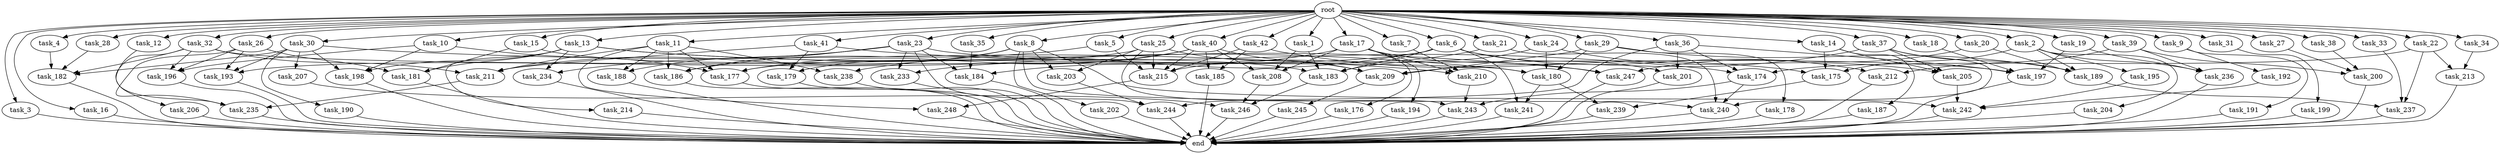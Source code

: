 digraph G {
  root [size="0.000000"];
  task_1 [size="1.024000"];
  task_2 [size="1.024000"];
  task_3 [size="1.024000"];
  task_4 [size="1.024000"];
  task_5 [size="1.024000"];
  task_6 [size="1.024000"];
  task_7 [size="1.024000"];
  task_8 [size="1.024000"];
  task_9 [size="1.024000"];
  task_10 [size="1.024000"];
  task_11 [size="1.024000"];
  task_12 [size="1.024000"];
  task_13 [size="1.024000"];
  task_14 [size="1.024000"];
  task_15 [size="1.024000"];
  task_16 [size="1.024000"];
  task_17 [size="1.024000"];
  task_18 [size="1.024000"];
  task_19 [size="1.024000"];
  task_20 [size="1.024000"];
  task_21 [size="1.024000"];
  task_22 [size="1.024000"];
  task_23 [size="1.024000"];
  task_24 [size="1.024000"];
  task_25 [size="1.024000"];
  task_26 [size="1.024000"];
  task_27 [size="1.024000"];
  task_28 [size="1.024000"];
  task_29 [size="1.024000"];
  task_30 [size="1.024000"];
  task_31 [size="1.024000"];
  task_32 [size="1.024000"];
  task_33 [size="1.024000"];
  task_34 [size="1.024000"];
  task_35 [size="1.024000"];
  task_36 [size="1.024000"];
  task_37 [size="1.024000"];
  task_38 [size="1.024000"];
  task_39 [size="1.024000"];
  task_40 [size="1.024000"];
  task_41 [size="1.024000"];
  task_42 [size="1.024000"];
  task_174 [size="601295421.440000"];
  task_175 [size="1056561954.816000"];
  task_176 [size="34359738.368000"];
  task_177 [size="1735166787.584000"];
  task_178 [size="549755813.888000"];
  task_179 [size="352187318.272000"];
  task_180 [size="2044404432.896000"];
  task_181 [size="1417339207.680000"];
  task_182 [size="1348619730.944000"];
  task_183 [size="1726576852.992000"];
  task_184 [size="558345748.480000"];
  task_185 [size="1116691496.960000"];
  task_186 [size="1151051235.328000"];
  task_187 [size="214748364.800000"];
  task_188 [size="730144440.320000"];
  task_189 [size="1314259992.576000"];
  task_190 [size="549755813.888000"];
  task_191 [size="77309411.328000"];
  task_192 [size="77309411.328000"];
  task_193 [size="1391569403.904000"];
  task_194 [size="34359738.368000"];
  task_195 [size="420906795.008000"];
  task_196 [size="944892805.120000"];
  task_197 [size="1116691496.960000"];
  task_198 [size="1717986918.400000"];
  task_199 [size="549755813.888000"];
  task_200 [size="326417514.496000"];
  task_201 [size="386547056.640000"];
  task_202 [size="137438953.472000"];
  task_203 [size="558345748.480000"];
  task_204 [size="420906795.008000"];
  task_205 [size="944892805.120000"];
  task_206 [size="214748364.800000"];
  task_207 [size="549755813.888000"];
  task_208 [size="1589137899.520000"];
  task_209 [size="1975684956.160000"];
  task_210 [size="798863917.056000"];
  task_211 [size="987842478.080000"];
  task_212 [size="386547056.640000"];
  task_213 [size="446676598.784000"];
  task_214 [size="858993459.200000"];
  task_215 [size="2267742732.288000"];
  task_233 [size="1005022347.264000"];
  task_234 [size="1168231104.512000"];
  task_235 [size="764504178.688000"];
  task_236 [size="532575944.704000"];
  task_237 [size="1039382085.632000"];
  task_238 [size="730144440.320000"];
  task_239 [size="730144440.320000"];
  task_240 [size="1065151889.408000"];
  task_241 [size="618475290.624000"];
  task_242 [size="1443109011.456000"];
  task_243 [size="1039382085.632000"];
  task_244 [size="463856467.968000"];
  task_245 [size="549755813.888000"];
  task_246 [size="661424963.584000"];
  task_247 [size="927712935.936000"];
  task_248 [size="558345748.480000"];
  end [size="0.000000"];

  root -> task_1 [size="1.000000"];
  root -> task_2 [size="1.000000"];
  root -> task_3 [size="1.000000"];
  root -> task_4 [size="1.000000"];
  root -> task_5 [size="1.000000"];
  root -> task_6 [size="1.000000"];
  root -> task_7 [size="1.000000"];
  root -> task_8 [size="1.000000"];
  root -> task_9 [size="1.000000"];
  root -> task_10 [size="1.000000"];
  root -> task_11 [size="1.000000"];
  root -> task_12 [size="1.000000"];
  root -> task_13 [size="1.000000"];
  root -> task_14 [size="1.000000"];
  root -> task_15 [size="1.000000"];
  root -> task_16 [size="1.000000"];
  root -> task_17 [size="1.000000"];
  root -> task_18 [size="1.000000"];
  root -> task_19 [size="1.000000"];
  root -> task_20 [size="1.000000"];
  root -> task_21 [size="1.000000"];
  root -> task_22 [size="1.000000"];
  root -> task_23 [size="1.000000"];
  root -> task_24 [size="1.000000"];
  root -> task_25 [size="1.000000"];
  root -> task_26 [size="1.000000"];
  root -> task_27 [size="1.000000"];
  root -> task_28 [size="1.000000"];
  root -> task_29 [size="1.000000"];
  root -> task_30 [size="1.000000"];
  root -> task_31 [size="1.000000"];
  root -> task_32 [size="1.000000"];
  root -> task_33 [size="1.000000"];
  root -> task_34 [size="1.000000"];
  root -> task_35 [size="1.000000"];
  root -> task_36 [size="1.000000"];
  root -> task_37 [size="1.000000"];
  root -> task_38 [size="1.000000"];
  root -> task_39 [size="1.000000"];
  root -> task_40 [size="1.000000"];
  root -> task_41 [size="1.000000"];
  root -> task_42 [size="1.000000"];
  task_1 -> task_183 [size="838860800.000000"];
  task_1 -> task_208 [size="838860800.000000"];
  task_2 -> task_175 [size="411041792.000000"];
  task_2 -> task_189 [size="411041792.000000"];
  task_2 -> task_195 [size="411041792.000000"];
  task_2 -> task_204 [size="411041792.000000"];
  task_2 -> task_236 [size="411041792.000000"];
  task_3 -> end [size="1.000000"];
  task_4 -> task_182 [size="536870912.000000"];
  task_5 -> task_186 [size="411041792.000000"];
  task_5 -> task_215 [size="411041792.000000"];
  task_6 -> task_177 [size="301989888.000000"];
  task_6 -> task_183 [size="301989888.000000"];
  task_6 -> task_201 [size="301989888.000000"];
  task_6 -> task_212 [size="301989888.000000"];
  task_6 -> task_238 [size="301989888.000000"];
  task_6 -> task_241 [size="301989888.000000"];
  task_7 -> task_210 [size="209715200.000000"];
  task_8 -> task_179 [size="134217728.000000"];
  task_8 -> task_202 [size="134217728.000000"];
  task_8 -> task_203 [size="134217728.000000"];
  task_8 -> task_211 [size="134217728.000000"];
  task_8 -> task_240 [size="134217728.000000"];
  task_8 -> task_242 [size="134217728.000000"];
  task_9 -> task_191 [size="75497472.000000"];
  task_9 -> task_192 [size="75497472.000000"];
  task_10 -> task_177 [size="301989888.000000"];
  task_10 -> task_196 [size="301989888.000000"];
  task_10 -> task_198 [size="301989888.000000"];
  task_11 -> task_177 [size="411041792.000000"];
  task_11 -> task_186 [size="411041792.000000"];
  task_11 -> task_188 [size="411041792.000000"];
  task_11 -> task_211 [size="411041792.000000"];
  task_11 -> task_238 [size="411041792.000000"];
  task_11 -> task_248 [size="411041792.000000"];
  task_12 -> task_235 [size="33554432.000000"];
  task_13 -> task_180 [size="838860800.000000"];
  task_13 -> task_181 [size="838860800.000000"];
  task_13 -> task_198 [size="838860800.000000"];
  task_13 -> task_214 [size="838860800.000000"];
  task_13 -> task_234 [size="838860800.000000"];
  task_13 -> task_247 [size="838860800.000000"];
  task_14 -> task_175 [size="209715200.000000"];
  task_14 -> task_187 [size="209715200.000000"];
  task_14 -> task_205 [size="209715200.000000"];
  task_15 -> task_181 [size="134217728.000000"];
  task_15 -> task_183 [size="134217728.000000"];
  task_16 -> end [size="1.000000"];
  task_17 -> task_176 [size="33554432.000000"];
  task_17 -> task_184 [size="33554432.000000"];
  task_17 -> task_194 [size="33554432.000000"];
  task_17 -> task_208 [size="33554432.000000"];
  task_17 -> task_210 [size="33554432.000000"];
  task_17 -> task_247 [size="33554432.000000"];
  task_18 -> task_197 [size="679477248.000000"];
  task_19 -> task_197 [size="33554432.000000"];
  task_19 -> task_236 [size="33554432.000000"];
  task_20 -> task_189 [size="33554432.000000"];
  task_20 -> task_247 [size="33554432.000000"];
  task_21 -> task_215 [size="301989888.000000"];
  task_21 -> task_240 [size="301989888.000000"];
  task_22 -> task_174 [size="301989888.000000"];
  task_22 -> task_213 [size="301989888.000000"];
  task_22 -> task_237 [size="301989888.000000"];
  task_23 -> task_184 [size="301989888.000000"];
  task_23 -> task_186 [size="301989888.000000"];
  task_23 -> task_188 [size="301989888.000000"];
  task_23 -> task_197 [size="301989888.000000"];
  task_23 -> task_233 [size="301989888.000000"];
  task_23 -> task_234 [size="301989888.000000"];
  task_23 -> task_244 [size="301989888.000000"];
  task_24 -> task_180 [size="411041792.000000"];
  task_24 -> task_183 [size="411041792.000000"];
  task_24 -> task_205 [size="411041792.000000"];
  task_25 -> task_193 [size="411041792.000000"];
  task_25 -> task_203 [size="411041792.000000"];
  task_25 -> task_209 [size="411041792.000000"];
  task_25 -> task_215 [size="411041792.000000"];
  task_25 -> task_243 [size="411041792.000000"];
  task_26 -> task_181 [size="411041792.000000"];
  task_26 -> task_193 [size="411041792.000000"];
  task_26 -> task_196 [size="411041792.000000"];
  task_26 -> task_235 [size="411041792.000000"];
  task_27 -> task_200 [size="209715200.000000"];
  task_28 -> task_182 [size="33554432.000000"];
  task_29 -> task_178 [size="536870912.000000"];
  task_29 -> task_180 [size="536870912.000000"];
  task_29 -> task_189 [size="536870912.000000"];
  task_29 -> task_209 [size="536870912.000000"];
  task_30 -> task_182 [size="536870912.000000"];
  task_30 -> task_190 [size="536870912.000000"];
  task_30 -> task_193 [size="536870912.000000"];
  task_30 -> task_198 [size="536870912.000000"];
  task_30 -> task_207 [size="536870912.000000"];
  task_30 -> task_210 [size="536870912.000000"];
  task_31 -> task_199 [size="536870912.000000"];
  task_32 -> task_180 [size="209715200.000000"];
  task_32 -> task_182 [size="209715200.000000"];
  task_32 -> task_196 [size="209715200.000000"];
  task_32 -> task_206 [size="209715200.000000"];
  task_32 -> task_211 [size="209715200.000000"];
  task_33 -> task_237 [size="679477248.000000"];
  task_34 -> task_213 [size="134217728.000000"];
  task_35 -> task_184 [size="209715200.000000"];
  task_36 -> task_174 [size="75497472.000000"];
  task_36 -> task_197 [size="75497472.000000"];
  task_36 -> task_201 [size="75497472.000000"];
  task_36 -> task_244 [size="75497472.000000"];
  task_37 -> task_189 [size="301989888.000000"];
  task_37 -> task_205 [size="301989888.000000"];
  task_37 -> task_209 [size="301989888.000000"];
  task_37 -> task_240 [size="301989888.000000"];
  task_38 -> task_200 [size="33554432.000000"];
  task_39 -> task_200 [size="75497472.000000"];
  task_39 -> task_212 [size="75497472.000000"];
  task_39 -> task_236 [size="75497472.000000"];
  task_40 -> task_177 [size="679477248.000000"];
  task_40 -> task_185 [size="679477248.000000"];
  task_40 -> task_208 [size="679477248.000000"];
  task_40 -> task_209 [size="679477248.000000"];
  task_40 -> task_215 [size="679477248.000000"];
  task_40 -> task_233 [size="679477248.000000"];
  task_41 -> task_174 [size="209715200.000000"];
  task_41 -> task_179 [size="209715200.000000"];
  task_41 -> task_211 [size="209715200.000000"];
  task_42 -> task_175 [size="411041792.000000"];
  task_42 -> task_185 [size="411041792.000000"];
  task_42 -> task_215 [size="411041792.000000"];
  task_174 -> task_240 [size="301989888.000000"];
  task_174 -> task_243 [size="301989888.000000"];
  task_175 -> task_239 [size="411041792.000000"];
  task_176 -> end [size="1.000000"];
  task_177 -> end [size="1.000000"];
  task_178 -> end [size="1.000000"];
  task_179 -> end [size="1.000000"];
  task_180 -> task_239 [size="301989888.000000"];
  task_180 -> task_241 [size="301989888.000000"];
  task_181 -> end [size="1.000000"];
  task_182 -> end [size="1.000000"];
  task_183 -> task_246 [size="134217728.000000"];
  task_184 -> end [size="1.000000"];
  task_185 -> end [size="1.000000"];
  task_186 -> end [size="1.000000"];
  task_187 -> end [size="1.000000"];
  task_188 -> end [size="1.000000"];
  task_189 -> task_237 [size="33554432.000000"];
  task_190 -> end [size="1.000000"];
  task_191 -> end [size="1.000000"];
  task_192 -> task_242 [size="134217728.000000"];
  task_193 -> end [size="1.000000"];
  task_194 -> end [size="1.000000"];
  task_195 -> task_242 [size="838860800.000000"];
  task_196 -> end [size="1.000000"];
  task_197 -> end [size="1.000000"];
  task_198 -> end [size="1.000000"];
  task_199 -> end [size="1.000000"];
  task_200 -> end [size="1.000000"];
  task_201 -> end [size="1.000000"];
  task_202 -> end [size="1.000000"];
  task_203 -> task_244 [size="75497472.000000"];
  task_204 -> end [size="1.000000"];
  task_205 -> task_242 [size="301989888.000000"];
  task_206 -> end [size="1.000000"];
  task_207 -> task_246 [size="209715200.000000"];
  task_208 -> task_246 [size="301989888.000000"];
  task_209 -> task_245 [size="536870912.000000"];
  task_210 -> task_243 [size="301989888.000000"];
  task_211 -> task_235 [size="301989888.000000"];
  task_212 -> end [size="1.000000"];
  task_213 -> end [size="1.000000"];
  task_214 -> end [size="1.000000"];
  task_215 -> task_248 [size="134217728.000000"];
  task_233 -> end [size="1.000000"];
  task_234 -> end [size="1.000000"];
  task_235 -> end [size="1.000000"];
  task_236 -> end [size="1.000000"];
  task_237 -> end [size="1.000000"];
  task_238 -> end [size="1.000000"];
  task_239 -> end [size="1.000000"];
  task_240 -> end [size="1.000000"];
  task_241 -> end [size="1.000000"];
  task_242 -> end [size="1.000000"];
  task_243 -> end [size="1.000000"];
  task_244 -> end [size="1.000000"];
  task_245 -> end [size="1.000000"];
  task_246 -> end [size="1.000000"];
  task_247 -> end [size="1.000000"];
  task_248 -> end [size="1.000000"];
}
